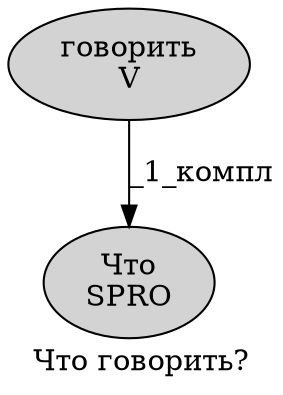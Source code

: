 digraph SENTENCE_1987 {
	graph [label="Что говорить?"]
	node [style=filled]
		0 [label="Что
SPRO" color="" fillcolor=lightgray penwidth=1 shape=ellipse]
		1 [label="говорить
V" color="" fillcolor=lightgray penwidth=1 shape=ellipse]
			1 -> 0 [label="_1_компл"]
}